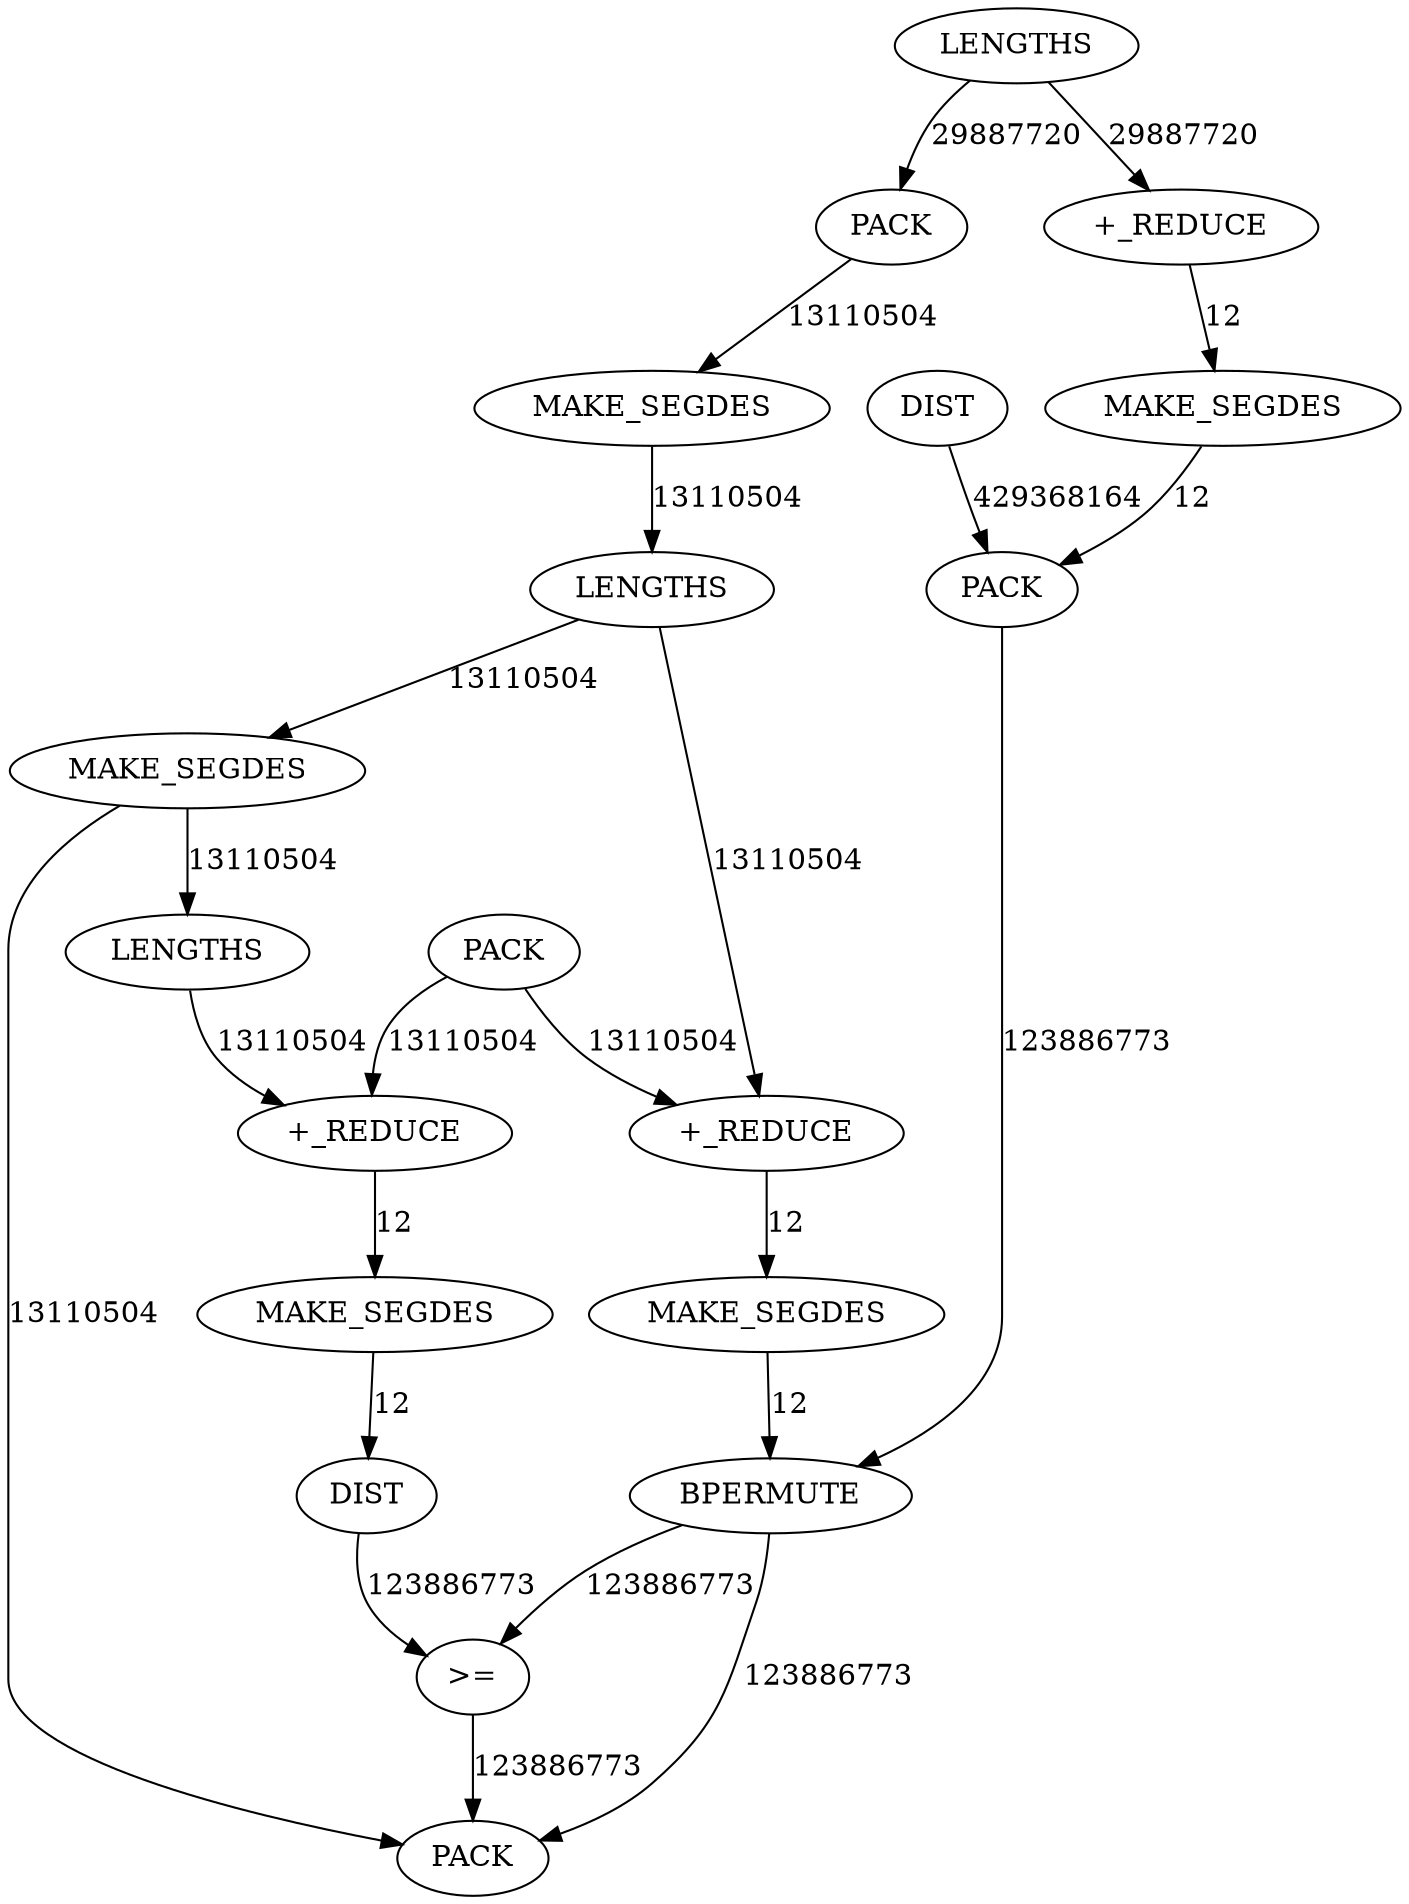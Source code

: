 digraph {
	maximal_independent_set_large_rmat_INST_4147 [label=PACK cost=1664915407]
	maximal_independent_set_large_rmat_INST_953 [label="\>=" cost=89208744]
	maximal_independent_set_large_rmat_INST_4196 [label="+_REDUCE" cost=9680934]
	maximal_independent_set_large_rmat_INST_4128 [label=DIST cost=1788564746]
	maximal_independent_set_large_rmat_INST_941 [label=LENGTHS cost=24616811]
	maximal_independent_set_large_rmat_INST_4133 [label=MAKE_SEGDES cost=2108]
	maximal_independent_set_large_rmat_INST_943 [label="+_REDUCE" cost=9603316]
	maximal_independent_set_large_rmat_INST_4170 [label=MAKE_SEGDES cost=27311493]
	maximal_independent_set_large_rmat_INST_4162 [label=PACK cost=366915259]
	maximal_independent_set_large_rmat_INST_4198 [label=MAKE_SEGDES cost=1332]
	maximal_independent_set_large_rmat_INST_4111 [label=PACK cost=365696207]
	maximal_independent_set_large_rmat_INST_4130 [label=LENGTHS cost=54643881]
	maximal_independent_set_large_rmat_INST_4132 [label="+_REDUCE" cost=22303542]
	maximal_independent_set_large_rmat_INST_944 [label=MAKE_SEGDES cost=1160]
	maximal_independent_set_large_rmat_INST_4225 [label=MAKE_SEGDES cost=26725229]
	maximal_independent_set_large_rmat_INST_4209 [label=BPERMUTE cost=1844869720]
	maximal_independent_set_large_rmat_INST_4194 [label=LENGTHS cost=24396866]
	maximal_independent_set_large_rmat_INST_4235 [label=DIST cost=4560]
	maximal_independent_set_large_rmat_INST_4240 [label=PACK cost=1620267433]
	maximal_independent_set_large_rmat_INST_4147 -> maximal_independent_set_large_rmat_INST_4209 [label=123886773 cost=123886773]
	maximal_independent_set_large_rmat_INST_953 -> maximal_independent_set_large_rmat_INST_4240 [label=123886773 cost=123886773]
	maximal_independent_set_large_rmat_INST_4196 -> maximal_independent_set_large_rmat_INST_4198 [label=12 cost=12]
	maximal_independent_set_large_rmat_INST_4128 -> maximal_independent_set_large_rmat_INST_4147 [label=429368164 cost=429368164]
	maximal_independent_set_large_rmat_INST_941 -> maximal_independent_set_large_rmat_INST_943 [label=13110504 cost=13110504]
	maximal_independent_set_large_rmat_INST_4133 -> maximal_independent_set_large_rmat_INST_4147 [label=12 cost=12]
	maximal_independent_set_large_rmat_INST_943 -> maximal_independent_set_large_rmat_INST_944 [label=12 cost=12]
	maximal_independent_set_large_rmat_INST_4170 -> maximal_independent_set_large_rmat_INST_4194 [label=13110504 cost=13110504]
	maximal_independent_set_large_rmat_INST_4162 -> maximal_independent_set_large_rmat_INST_4170 [label=13110504 cost=13110504]
	maximal_independent_set_large_rmat_INST_4198 -> maximal_independent_set_large_rmat_INST_4209 [label=12 cost=12]
	maximal_independent_set_large_rmat_INST_4111 -> maximal_independent_set_large_rmat_INST_4196 [label=13110504 cost=13110504]
	maximal_independent_set_large_rmat_INST_4111 -> maximal_independent_set_large_rmat_INST_943 [label=13110504 cost=13110504]
	maximal_independent_set_large_rmat_INST_4130 -> maximal_independent_set_large_rmat_INST_4132 [label=29887720 cost=29887720]
	maximal_independent_set_large_rmat_INST_4130 -> maximal_independent_set_large_rmat_INST_4162 [label=29887720 cost=29887720]
	maximal_independent_set_large_rmat_INST_4132 -> maximal_independent_set_large_rmat_INST_4133 [label=12 cost=12]
	maximal_independent_set_large_rmat_INST_944 -> maximal_independent_set_large_rmat_INST_4235 [label=12 cost=12]
	maximal_independent_set_large_rmat_INST_4225 -> maximal_independent_set_large_rmat_INST_941 [label=13110504 cost=13110504]
	maximal_independent_set_large_rmat_INST_4225 -> maximal_independent_set_large_rmat_INST_4240 [label=13110504 cost=13110504]
	maximal_independent_set_large_rmat_INST_4209 -> maximal_independent_set_large_rmat_INST_953 [label=123886773 cost=123886773]
	maximal_independent_set_large_rmat_INST_4209 -> maximal_independent_set_large_rmat_INST_4240 [label=123886773 cost=123886773]
	maximal_independent_set_large_rmat_INST_4194 -> maximal_independent_set_large_rmat_INST_4196 [label=13110504 cost=13110504]
	maximal_independent_set_large_rmat_INST_4194 -> maximal_independent_set_large_rmat_INST_4225 [label=13110504 cost=13110504]
	maximal_independent_set_large_rmat_INST_4235 -> maximal_independent_set_large_rmat_INST_953 [label=123886773 cost=123886773]
}
